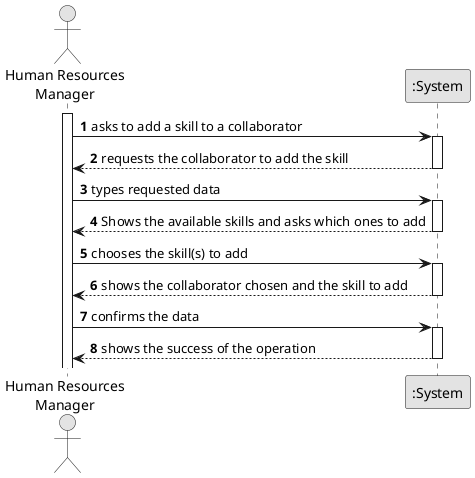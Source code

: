 @startuml
skinparam monochrome true
skinparam packageStyle rectangle
skinparam shadowing false



autonumber

actor "Human Resources\nManager" as Employee
participant ":System" as System

activate Employee

    Employee -> System : asks to add a skill to a collaborator
    activate System


    System --> Employee : requests the collaborator to add the skill
    deactivate System

    Employee -> System : types requested data
    activate System

    System --> Employee : Shows the available skills and asks which ones to add
    deactivate System

    Employee -> System : chooses the skill(s) to add
    activate System

    System --> Employee : shows the collaborator chosen and the skill to add
    deactivate System

    Employee -> System : confirms the data
    activate System

    System --> Employee : shows the success of the operation
    deactivate System

@enduml
